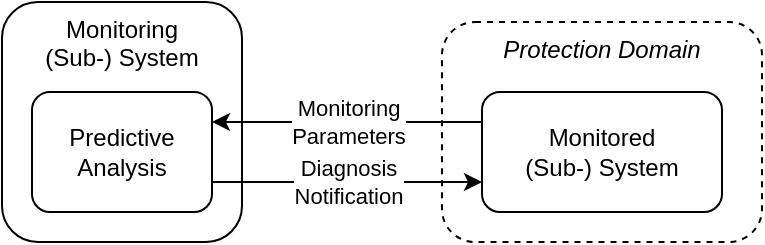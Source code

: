 <mxfile version="13.0.8" type="device"><diagram id="eI8qTv_xilG7WhjtvAVA" name="Page-1"><mxGraphModel dx="786" dy="442" grid="1" gridSize="10" guides="1" tooltips="1" connect="1" arrows="1" fold="1" page="1" pageScale="1" pageWidth="827" pageHeight="1169" math="0" shadow="0"><root><mxCell id="0"/><mxCell id="1" parent="0"/><mxCell id="GT_qpiZwt0h4dD1-v4e6-1" value="&lt;i&gt;Protection Domain&lt;/i&gt;" style="rounded=1;whiteSpace=wrap;html=1;dashed=1;verticalAlign=top;" parent="1" vertex="1"><mxGeometry x="500" y="150" width="160" height="110" as="geometry"/></mxCell><mxCell id="xZWoN5bpG_jSXDX9d5QY-1" value="Monitoring&lt;br&gt;(Sub-) System" style="rounded=1;whiteSpace=wrap;html=1;verticalAlign=top;" parent="1" vertex="1"><mxGeometry x="280" y="140" width="120" height="120" as="geometry"/></mxCell><mxCell id="xZWoN5bpG_jSXDX9d5QY-2" value="Monitored&lt;br&gt;(Sub-) System" style="rounded=1;whiteSpace=wrap;html=1;" parent="1" vertex="1"><mxGeometry x="520" y="185" width="120" height="60" as="geometry"/></mxCell><mxCell id="xZWoN5bpG_jSXDX9d5QY-5" value="Monitoring&lt;br&gt;Parameters" style="endArrow=none;startArrow=classic;html=1;exitX=1;exitY=0.25;exitDx=0;exitDy=0;endFill=0;entryX=0;entryY=0.25;entryDx=0;entryDy=0;" parent="1" source="_32_qKbUYgjXwCjlhU-l-3" target="xZWoN5bpG_jSXDX9d5QY-2" edge="1"><mxGeometry width="50" height="50" relative="1" as="geometry"><mxPoint x="380" y="290" as="sourcePoint"/><mxPoint x="500" y="165" as="targetPoint"/></mxGeometry></mxCell><mxCell id="_32_qKbUYgjXwCjlhU-l-3" value="Predictive&lt;br&gt;Analysis" style="rounded=1;whiteSpace=wrap;html=1;" parent="1" vertex="1"><mxGeometry x="295" y="185" width="90" height="60" as="geometry"/></mxCell><mxCell id="_32_qKbUYgjXwCjlhU-l-16" value="Diagnosis&lt;br&gt;Notification" style="endArrow=classic;html=1;exitX=1;exitY=0.75;exitDx=0;exitDy=0;entryX=0;entryY=0.75;entryDx=0;entryDy=0;" parent="1" source="_32_qKbUYgjXwCjlhU-l-3" edge="1" target="xZWoN5bpG_jSXDX9d5QY-2"><mxGeometry width="50" height="50" relative="1" as="geometry"><mxPoint x="385" y="225" as="sourcePoint"/><mxPoint x="500" y="210" as="targetPoint"/></mxGeometry></mxCell></root></mxGraphModel></diagram></mxfile>
